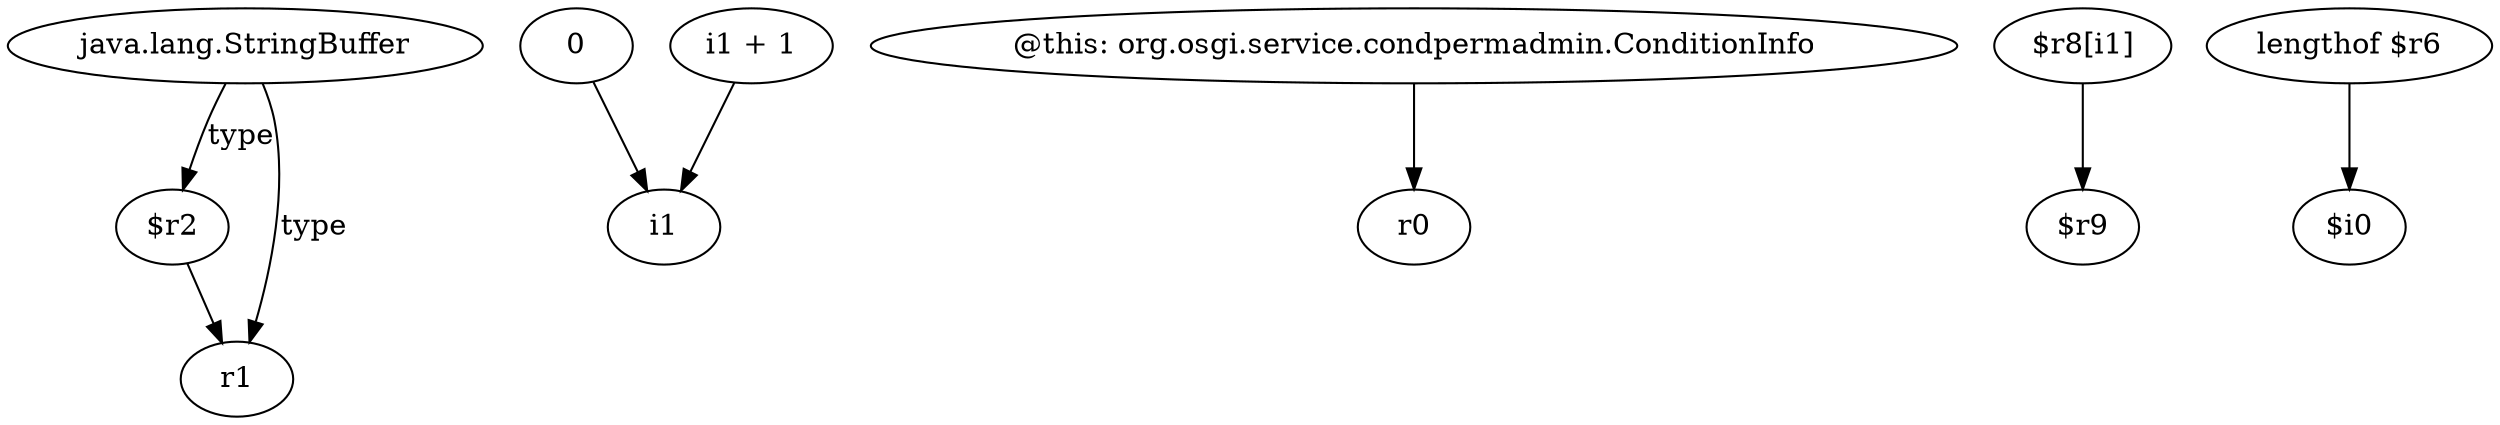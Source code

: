 digraph g {
0[label="$r2"]
1[label="r1"]
0->1[label=""]
2[label="0"]
3[label="i1"]
2->3[label=""]
4[label="@this: org.osgi.service.condpermadmin.ConditionInfo"]
5[label="r0"]
4->5[label=""]
6[label="$r8[i1]"]
7[label="$r9"]
6->7[label=""]
8[label="java.lang.StringBuffer"]
8->0[label="type"]
9[label="i1 + 1"]
9->3[label=""]
10[label="lengthof $r6"]
11[label="$i0"]
10->11[label=""]
8->1[label="type"]
}
